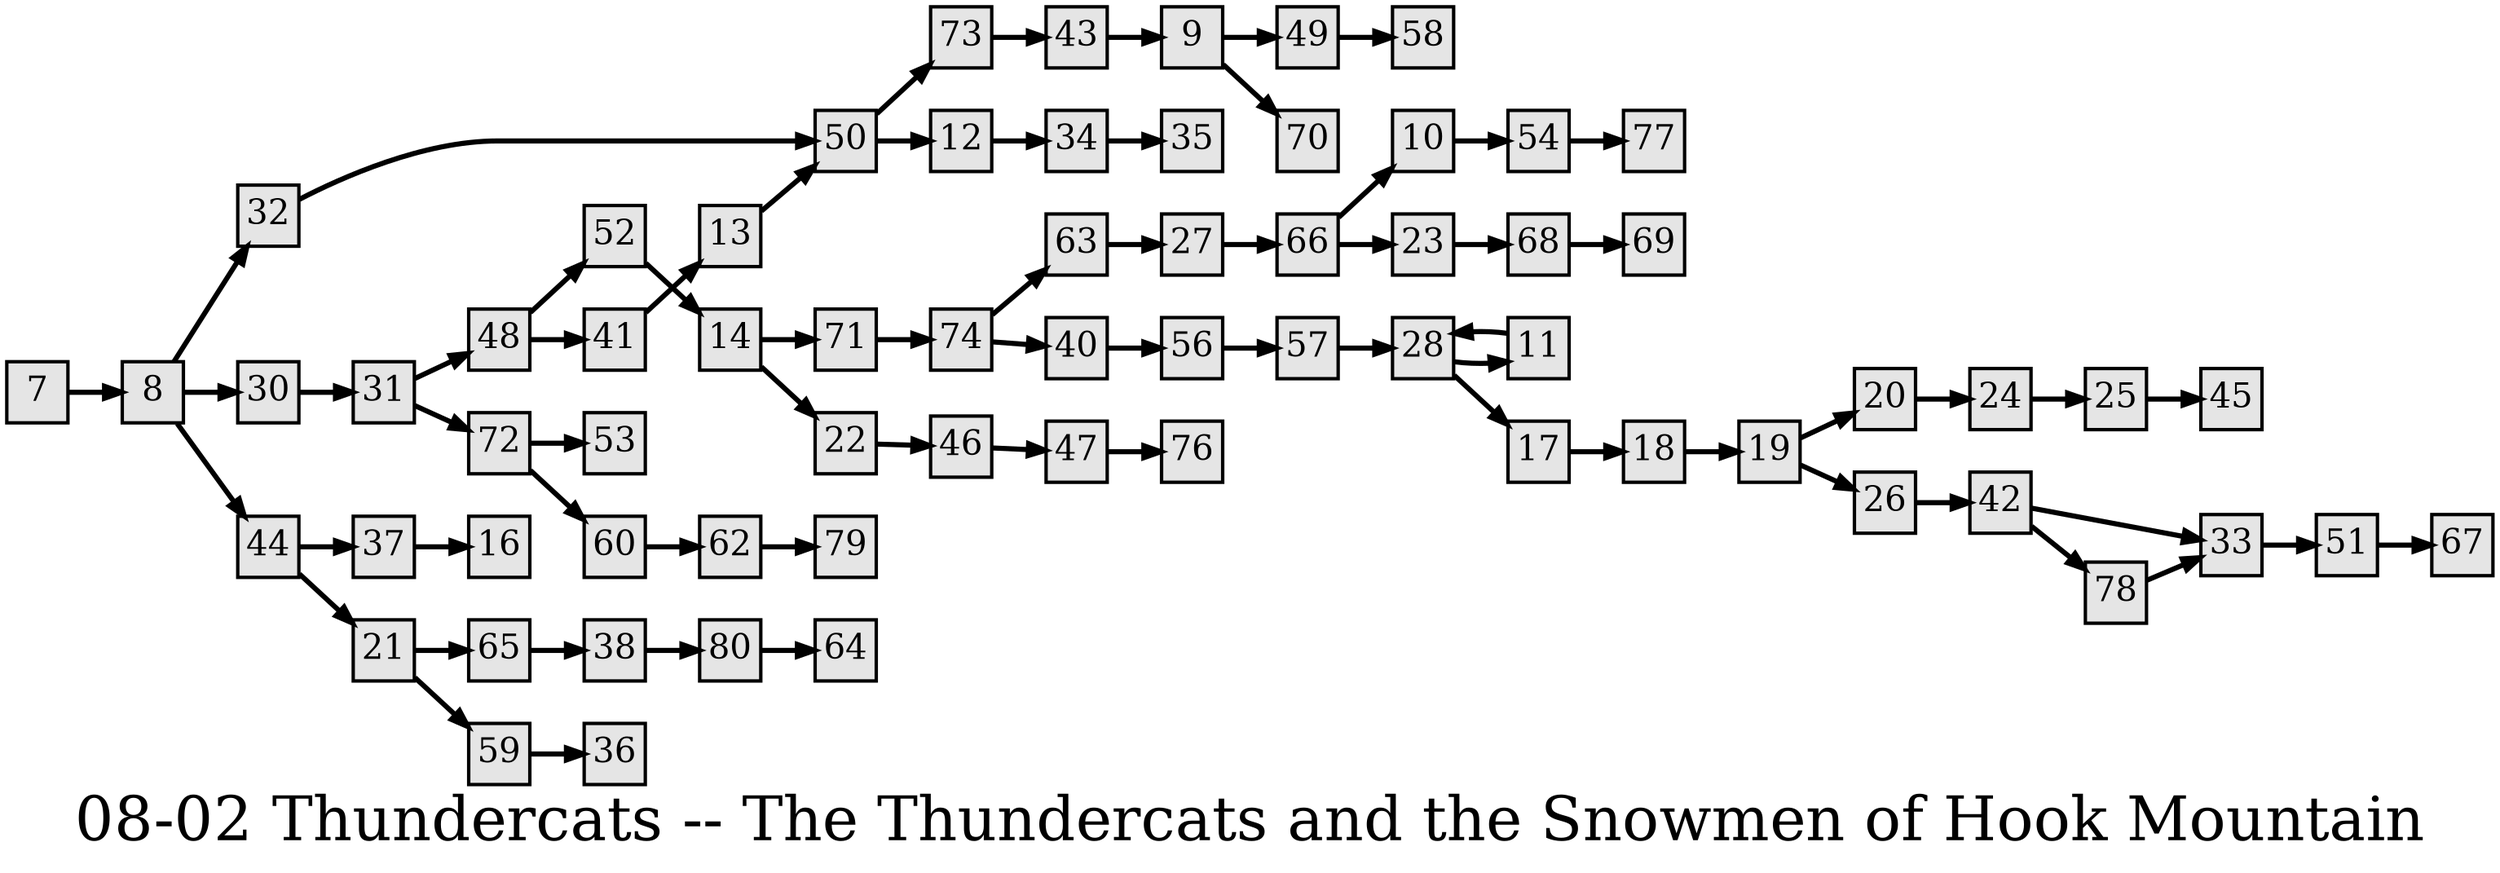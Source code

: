 digraph g{
  graph [ label="08-02 Thundercats -- The Thundercats and the Snowmen of Hook Mountain" rankdir=LR, ordering=out, fontsize=36, nodesep="0.35", ranksep="0.45"];
  node  [shape=rect, penwidth=2, fontsize=20, style=filled, fillcolor=grey90, margin="0,0", labelfloat=true, regular=true, fixedsize=true];
  edge  [labelfloat=true, penwidth=3, fontsize=12];
  7 -> 8;
  8 -> 32;
  8 -> 30;
  8 -> 44;
  9 -> 49;
  9 -> 70;
  10 -> 54;
  11 -> 28;
  12 -> 34;
  13 -> 50;
  14 -> 71;
  14 -> 22;
  17 -> 18;
  18 -> 19;
  19 -> 20;
  19 -> 26;
  20 -> 24;
  21 -> 65;
  21 -> 59;
  22 -> 46;
  23 -> 68;
  24 -> 25;
  25 -> 45;
  26 -> 42;
  27 -> 66;
  28 -> 11;
  28 -> 17;
  30 -> 31;
  31 -> 48;
  31 -> 72;
  32 -> 50;
  33 -> 51;
  34 -> 35;
  37 -> 16;
  38 -> 80;
  40 -> 56;
  41 -> 13;
  42 -> 33;
  42 -> 78;
  43 -> 9;
  44 -> 37;
  44 -> 21;
  46 -> 47;
  47 -> 76;
  48 -> 52;
  48 -> 41;
  49 -> 58;
  50 -> 73;
  50 -> 12;
  51 -> 67;
  52 -> 14;
  54 -> 77;
  56 -> 57;
  57 -> 28;
  59 -> 36;
  60 -> 62;
  62 -> 79;
  63 -> 27;
  65 -> 38;
  66 -> 10;
  66 -> 23;
  68 -> 69;
  71 -> 74;
  72 -> 53;
  72 -> 60;
  73 -> 43;
  74 -> 63;
  74 -> 40;
  78 -> 33;
  80 -> 64;
}

